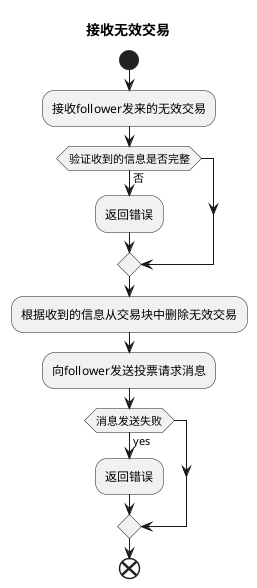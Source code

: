 @startuml
title 接收无效交易
start
:接收follower发来的无效交易;
if(验证收到的信息是否完整) then (否)
    :返回错误;
endif
:根据收到的信息从交易块中删除无效交易;
:向follower发送投票请求消息;
if (消息发送失败) then (yes)
    :返回错误;
endif
end
@enduml